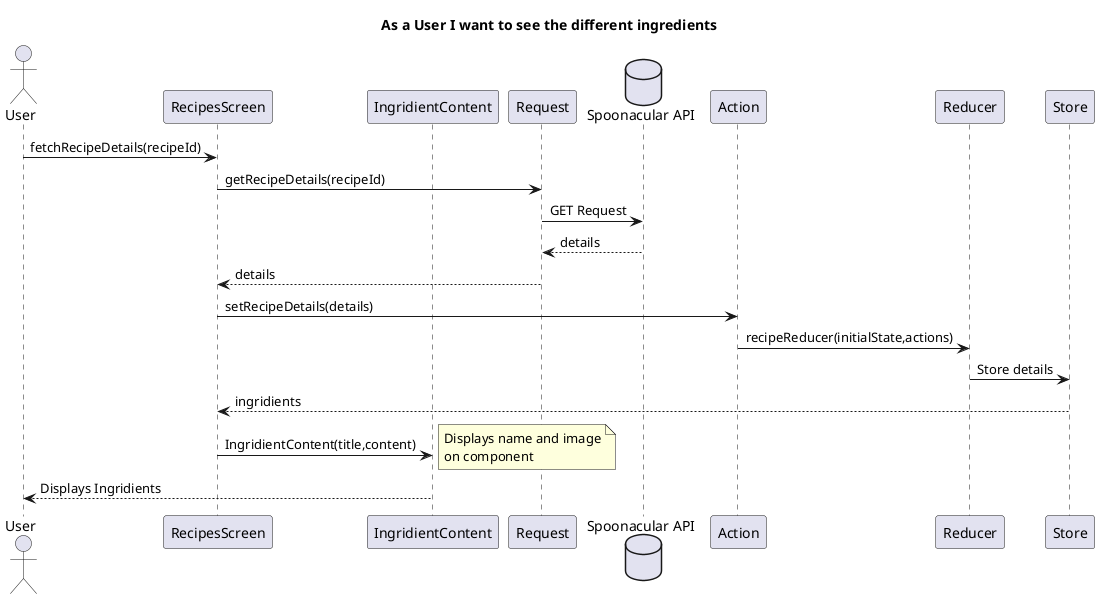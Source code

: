 @startuml
title As a User I want to see the different ingredients

actor User as User
participant "RecipesScreen" as Screen
participant "IngridientContent" as IC
participant "Request" as Request
database "Spoonacular API" as Server
participant "Action" as AR
participant "Reducer" as RD
participant "Store" as Store
User -> Screen:fetchRecipeDetails(recipeId)
Screen->Request:getRecipeDetails(recipeId)
Request->Server:GET Request
Server-->Request:details
Request-->Screen:details
Screen->AR:setRecipeDetails(details)
AR->RD:recipeReducer(initialState,actions)
RD->Store: Store details
Store-->Screen:ingridients
Screen->IC:IngridientContent(title,content)
note right
Displays name and image
on component
end note
IC-->User:Displays Ingridients
@enduml
